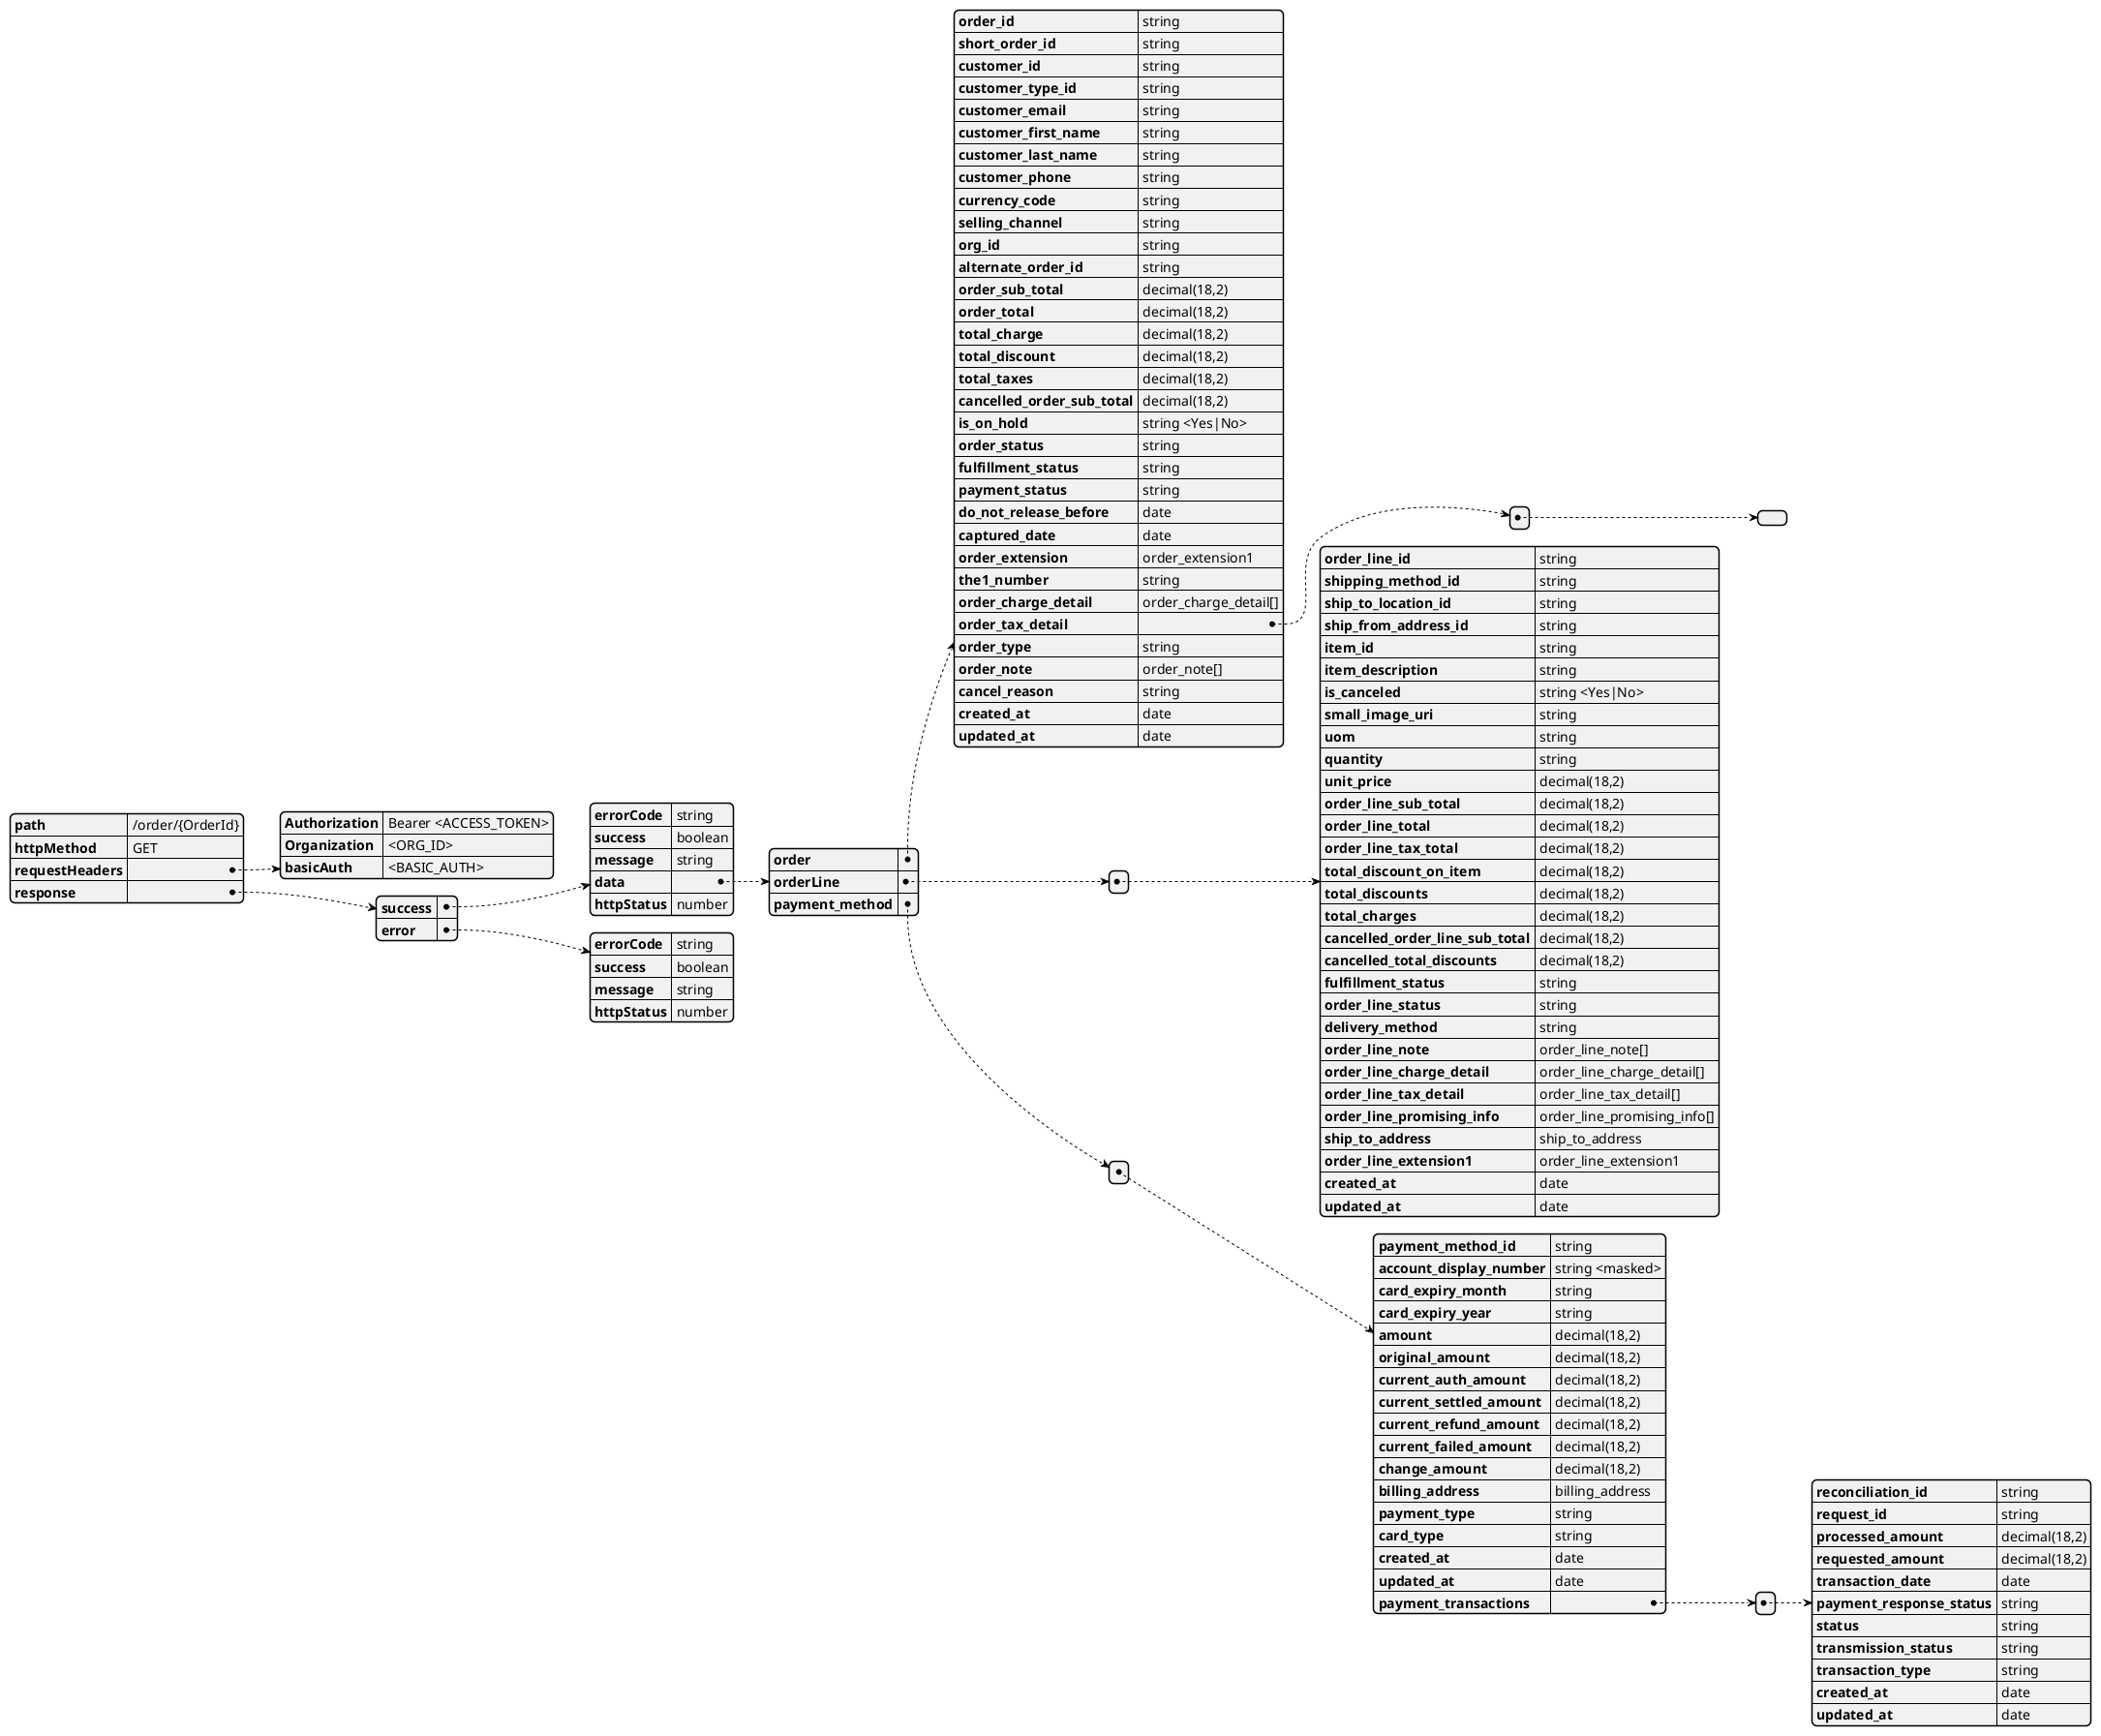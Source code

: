 @startjson
{
  "path": "/order/{OrderId}",
  "httpMethod": "GET", 
	"requestHeaders": {
		"Authorization": "Bearer <ACCESS_TOKEN>",
		"Organization": "<ORG_ID>",
		"basicAuth": "<BASIC_AUTH>"
	},
  "response": {
		"success": {
			"errorCode": "string",
			"success": "boolean",
			"message": "string",
			"data": {
				"order": {
					"order_id": "string",
					"short_order_id": "string",
					"customer_id": "string",
					"customer_type_id": "string",
					"customer_email": "string",
					"customer_first_name": "string",
					"customer_last_name": "string",
					"customer_phone": "string",
					"currency_code": "string",
					"selling_channel": "string",
					"org_id": "string",
					"alternate_order_id": "string",
					"order_sub_total": "decimal(18,2)",
					"order_total": "decimal(18,2)",
					"total_charge": "decimal(18,2)",
					"total_discount": "decimal(18,2)",
					"total_taxes": "decimal(18,2)",
					"cancelled_order_sub_total": "decimal(18,2)",
					"is_on_hold": "string <Yes|No>",
					"order_status": "string",
					"fulfillment_status": "string",
					"payment_status": "string",
					"do_not_release_before": "date",
					"captured_date": "date",
					"order_extension": "order_extension1",
					"the1_number": "string",
					"order_charge_detail": "order_charge_detail[]",
					"order_tax_detail": [{	}],
					"order_type": "string",
					"order_note": "order_note[]",
					"cancel_reason": "string",
					"created_at": "date",
					"updated_at": "date"
				},
				"orderLine": [{
					"order_line_id": "string",
					"shipping_method_id": "string",
					"ship_to_location_id": "string",
					"ship_from_address_id": "string",
					"item_id": "string",
					"item_description": "string",
					"is_canceled": "string <Yes|No>",
					"small_image_uri": "string",
					"uom": "string",
					"quantity": "string",
					"unit_price": "decimal(18,2)",
					"order_line_sub_total": "decimal(18,2)",
					"order_line_total": "decimal(18,2)",
					"order_line_tax_total": "decimal(18,2)",
					"total_discount_on_item": "decimal(18,2)",
					"total_discounts": "decimal(18,2)",
					"total_charges": "decimal(18,2)",
					"cancelled_order_line_sub_total": "decimal(18,2)",
					"cancelled_total_discounts": "decimal(18,2)",
					"fulfillment_status": "string",
					"order_line_status": "string",
					"delivery_method": "string",
					"order_line_note": "order_line_note[]",
					"order_line_charge_detail": "order_line_charge_detail[]",
					"order_line_tax_detail": "order_line_tax_detail[]",
					"order_line_promising_info": "order_line_promising_info[]",
					"ship_to_address": "ship_to_address",
					"order_line_extension1": "order_line_extension1",
					"created_at": "date",
					"updated_at": "date"
				}],
				"payment_method": [{
					"payment_method_id": "string",
					"account_display_number": "string <masked>",
					"card_expiry_month": "string",
					"card_expiry_year": "string",
					"amount": "decimal(18,2)",
					"original_amount": "decimal(18,2)",
					"current_auth_amount": "decimal(18,2)",
					"current_settled_amount": "decimal(18,2)",
					"current_refund_amount": "decimal(18,2)",
					"current_failed_amount": "decimal(18,2)",
					"change_amount": "decimal(18,2)",
					"billing_address": "billing_address",
					"payment_type": "string",
					"card_type": "string",
					"created_at": "date",
					"updated_at": "date",
					"payment_transactions": [{
						"reconciliation_id": "string",
						"request_id": "string",
						"processed_amount": "decimal(18,2)",
						"requested_amount": "decimal(18,2)",
						"transaction_date": "date",
						"payment_response_status": "string",
						"status": "string",
						"transmission_status": "string",
						"transaction_type": "string",
						"created_at": "date",
						"updated_at": "date"
					}]
				}]
			},
			"httpStatus": "number"
		},
  	"error": {
			"errorCode": "string",
			"success": "boolean",
			"message": "string",
			"httpStatus": "number"
		}
	}
}
@endjson